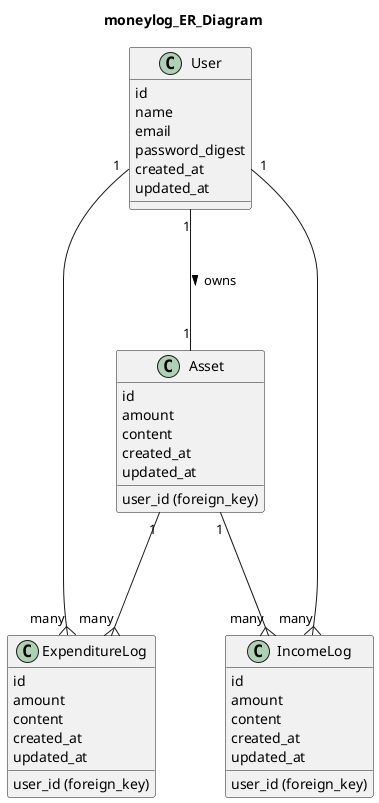 @startuml
  title moneylog_ER_Diagram

  ' Relationship
  User "1" --- "1" Asset: owns >
  User "1" ---{ "many" ExpenditureLog
  User "1" ---{ "many" IncomeLog

  Asset "1" ---{ "many" ExpenditureLog
  Asset "1" ---{ "many" IncomeLog

  ' IncomeLog "1" ---{ "many" Tag
  ' ExpenditureLog "1" ---{ "many" Tag

  class User {
    id
    name
    email
    password_digest
    created_at
    updated_at
  }
  class Asset {
    id
    user_id (foreign_key)
    amount
    content
    created_at
    updated_at
  }
  class IncomeLog {
    id
    user_id (foreign_key)
    amount
    content
    created_at
    updated_at
  }
  class ExpenditureLog {
    id
    user_id (foreign_key)
    amount
    content
    created_at
    updated_at
  }
  ' class Tag {
  '   id
  '   income_log_id (foreign_key)
  '   expenditure_log_id (foreign_key)
  '   name
  '   created_at
  '   updated_at
  ' }
@enduml
